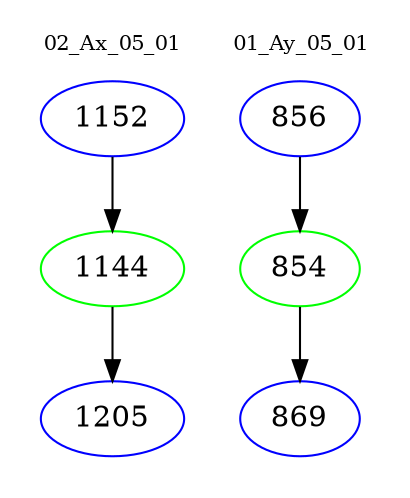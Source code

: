 digraph{
subgraph cluster_0 {
color = white
label = "02_Ax_05_01";
fontsize=10;
T0_1152 [label="1152", color="blue"]
T0_1152 -> T0_1144 [color="black"]
T0_1144 [label="1144", color="green"]
T0_1144 -> T0_1205 [color="black"]
T0_1205 [label="1205", color="blue"]
}
subgraph cluster_1 {
color = white
label = "01_Ay_05_01";
fontsize=10;
T1_856 [label="856", color="blue"]
T1_856 -> T1_854 [color="black"]
T1_854 [label="854", color="green"]
T1_854 -> T1_869 [color="black"]
T1_869 [label="869", color="blue"]
}
}
